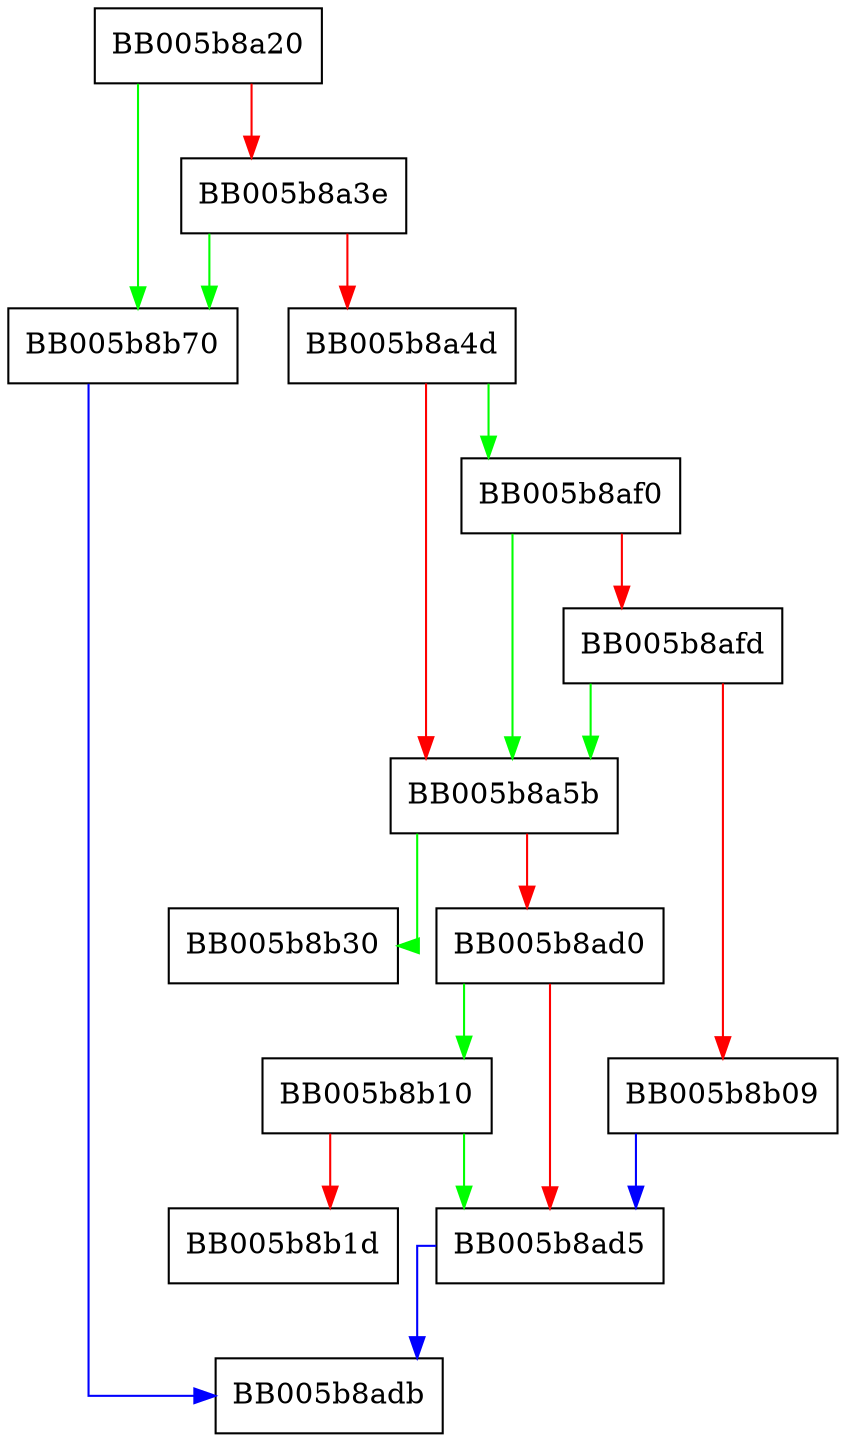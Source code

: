digraph EVP_PKEY_CTX_get_ecdh_kdf_outlen {
  node [shape="box"];
  graph [splines=ortho];
  BB005b8a20 -> BB005b8b70 [color="green"];
  BB005b8a20 -> BB005b8a3e [color="red"];
  BB005b8a3e -> BB005b8b70 [color="green"];
  BB005b8a3e -> BB005b8a4d [color="red"];
  BB005b8a4d -> BB005b8af0 [color="green"];
  BB005b8a4d -> BB005b8a5b [color="red"];
  BB005b8a5b -> BB005b8b30 [color="green"];
  BB005b8a5b -> BB005b8ad0 [color="red"];
  BB005b8ad0 -> BB005b8b10 [color="green"];
  BB005b8ad0 -> BB005b8ad5 [color="red"];
  BB005b8ad5 -> BB005b8adb [color="blue"];
  BB005b8af0 -> BB005b8a5b [color="green"];
  BB005b8af0 -> BB005b8afd [color="red"];
  BB005b8afd -> BB005b8a5b [color="green"];
  BB005b8afd -> BB005b8b09 [color="red"];
  BB005b8b09 -> BB005b8ad5 [color="blue"];
  BB005b8b10 -> BB005b8ad5 [color="green"];
  BB005b8b10 -> BB005b8b1d [color="red"];
  BB005b8b70 -> BB005b8adb [color="blue"];
}